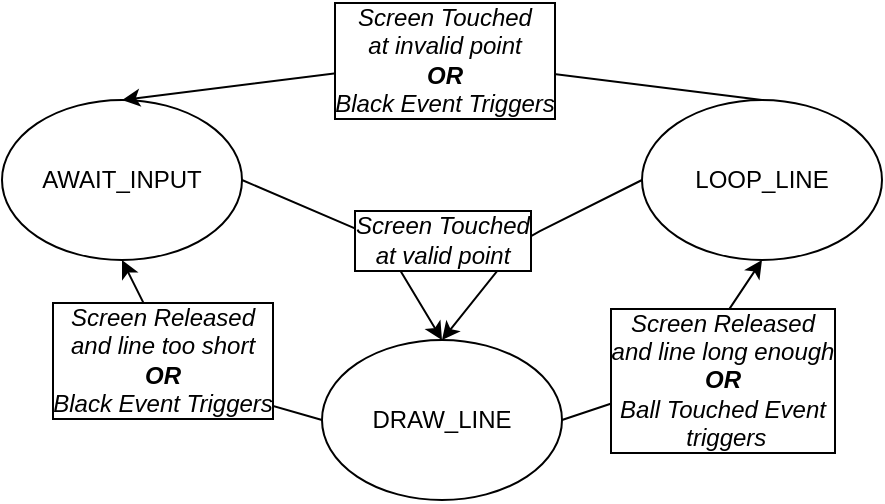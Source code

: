 <mxfile version="12.2.3" type="github" pages="1"><diagram id="vXV59_y3k5j_K1ZbW_jV" name="Page-1"><mxGraphModel dx="854" dy="468" grid="1" gridSize="10" guides="1" tooltips="1" connect="1" arrows="1" fold="1" page="1" pageScale="1" pageWidth="827" pageHeight="1169" math="0" shadow="0"><root><mxCell id="0"/><mxCell id="1" parent="0"/><mxCell id="OivLLuC2pqRde77Gsjhg-14" value="" style="endArrow=classic;html=1;entryX=0.5;entryY=0;entryDx=0;entryDy=0;exitX=0;exitY=0.5;exitDx=0;exitDy=0;" edge="1" parent="1" source="OivLLuC2pqRde77Gsjhg-3" target="OivLLuC2pqRde77Gsjhg-2"><mxGeometry width="50" height="50" relative="1" as="geometry"><mxPoint x="120" y="350" as="sourcePoint"/><mxPoint x="170" y="300" as="targetPoint"/><Array as="points"><mxPoint x="380" y="150"/></Array></mxGeometry></mxCell><mxCell id="OivLLuC2pqRde77Gsjhg-1" value="AWAIT_INPUT" style="ellipse;whiteSpace=wrap;html=1;" vertex="1" parent="1"><mxGeometry x="120" y="80" width="120" height="80" as="geometry"/></mxCell><mxCell id="OivLLuC2pqRde77Gsjhg-2" value="DRAW_LINE" style="ellipse;whiteSpace=wrap;html=1;" vertex="1" parent="1"><mxGeometry x="280" y="200" width="120" height="80" as="geometry"/></mxCell><mxCell id="OivLLuC2pqRde77Gsjhg-3" value="LOOP_LINE" style="ellipse;whiteSpace=wrap;html=1;" vertex="1" parent="1"><mxGeometry x="440" y="80" width="120" height="80" as="geometry"/></mxCell><mxCell id="OivLLuC2pqRde77Gsjhg-4" value="" style="endArrow=classic;html=1;entryX=0.5;entryY=0;entryDx=0;entryDy=0;" edge="1" parent="1" target="OivLLuC2pqRde77Gsjhg-2"><mxGeometry width="50" height="50" relative="1" as="geometry"><mxPoint x="240" y="120" as="sourcePoint"/><mxPoint x="290" y="70" as="targetPoint"/><Array as="points"><mxPoint x="310" y="150"/></Array></mxGeometry></mxCell><mxCell id="OivLLuC2pqRde77Gsjhg-5" value="Screen Touched&lt;br&gt;at valid point" style="text;html=1;resizable=0;points=[];align=center;verticalAlign=middle;labelBackgroundColor=#ffffff;fontStyle=2;labelBorderColor=#000000;" vertex="1" connectable="0" parent="OivLLuC2pqRde77Gsjhg-4"><mxGeometry x="-0.709" y="-2" relative="1" as="geometry"><mxPoint x="82.5" y="20.5" as="offset"/></mxGeometry></mxCell><mxCell id="OivLLuC2pqRde77Gsjhg-6" value="" style="endArrow=classic;html=1;entryX=0.5;entryY=1;entryDx=0;entryDy=0;" edge="1" parent="1" target="OivLLuC2pqRde77Gsjhg-3"><mxGeometry width="50" height="50" relative="1" as="geometry"><mxPoint x="400" y="240" as="sourcePoint"/><mxPoint x="500" y="320" as="targetPoint"/><Array as="points"><mxPoint x="460" y="220"/></Array></mxGeometry></mxCell><mxCell id="OivLLuC2pqRde77Gsjhg-7" value="Screen Released&lt;br&gt;and line long enough&lt;br&gt;&lt;b&gt;OR&lt;/b&gt;&lt;br&gt;Ball Touched Event&lt;br&gt;&amp;nbsp;triggers" style="text;html=1;resizable=0;points=[];align=center;verticalAlign=middle;labelBackgroundColor=#ffffff;fontStyle=2;labelBorderColor=#000000;" vertex="1" connectable="0" parent="OivLLuC2pqRde77Gsjhg-6"><mxGeometry x="-0.709" y="-2" relative="1" as="geometry"><mxPoint x="60.5" y="-15.5" as="offset"/></mxGeometry></mxCell><mxCell id="OivLLuC2pqRde77Gsjhg-10" value="" style="endArrow=classic;html=1;exitX=0;exitY=0.5;exitDx=0;exitDy=0;" edge="1" parent="1" source="OivLLuC2pqRde77Gsjhg-2"><mxGeometry width="50" height="50" relative="1" as="geometry"><mxPoint x="130" y="210" as="sourcePoint"/><mxPoint x="180" y="160" as="targetPoint"/><Array as="points"><mxPoint x="210" y="220"/></Array></mxGeometry></mxCell><mxCell id="OivLLuC2pqRde77Gsjhg-11" value="&lt;div&gt;&lt;i&gt;Screen Released&lt;/i&gt;&lt;/div&gt;&lt;i&gt;and line too short&lt;br&gt;&lt;b&gt;OR&lt;/b&gt;&lt;br&gt;Black Event Triggers&lt;/i&gt;" style="text;html=1;resizable=0;points=[];align=center;verticalAlign=middle;labelBackgroundColor=#ffffff;labelBorderColor=#000000;" vertex="1" connectable="0" parent="OivLLuC2pqRde77Gsjhg-10"><mxGeometry x="0.719" y="1" relative="1" as="geometry"><mxPoint x="12" y="32" as="offset"/></mxGeometry></mxCell><mxCell id="OivLLuC2pqRde77Gsjhg-12" value="" style="endArrow=classic;html=1;exitX=0.5;exitY=0;exitDx=0;exitDy=0;" edge="1" parent="1" source="OivLLuC2pqRde77Gsjhg-3"><mxGeometry width="50" height="50" relative="1" as="geometry"><mxPoint x="130" y="130" as="sourcePoint"/><mxPoint x="180" y="80" as="targetPoint"/><Array as="points"><mxPoint x="340" y="60"/></Array></mxGeometry></mxCell><mxCell id="OivLLuC2pqRde77Gsjhg-13" value="&lt;div&gt;&lt;i&gt;Screen Touched&lt;/i&gt;&lt;/div&gt;&lt;div&gt;&lt;/div&gt;&lt;i&gt;at invalid point&lt;br&gt;&lt;b&gt;OR&lt;/b&gt;&lt;br&gt;Black Event Triggers&lt;/i&gt;" style="text;html=1;resizable=0;points=[];align=center;verticalAlign=middle;labelBackgroundColor=#ffffff;labelBorderColor=#000000;" vertex="1" connectable="0" parent="OivLLuC2pqRde77Gsjhg-12"><mxGeometry x="0.276" y="1" relative="1" as="geometry"><mxPoint x="44.5" y="-6.5" as="offset"/></mxGeometry></mxCell></root></mxGraphModel></diagram></mxfile>